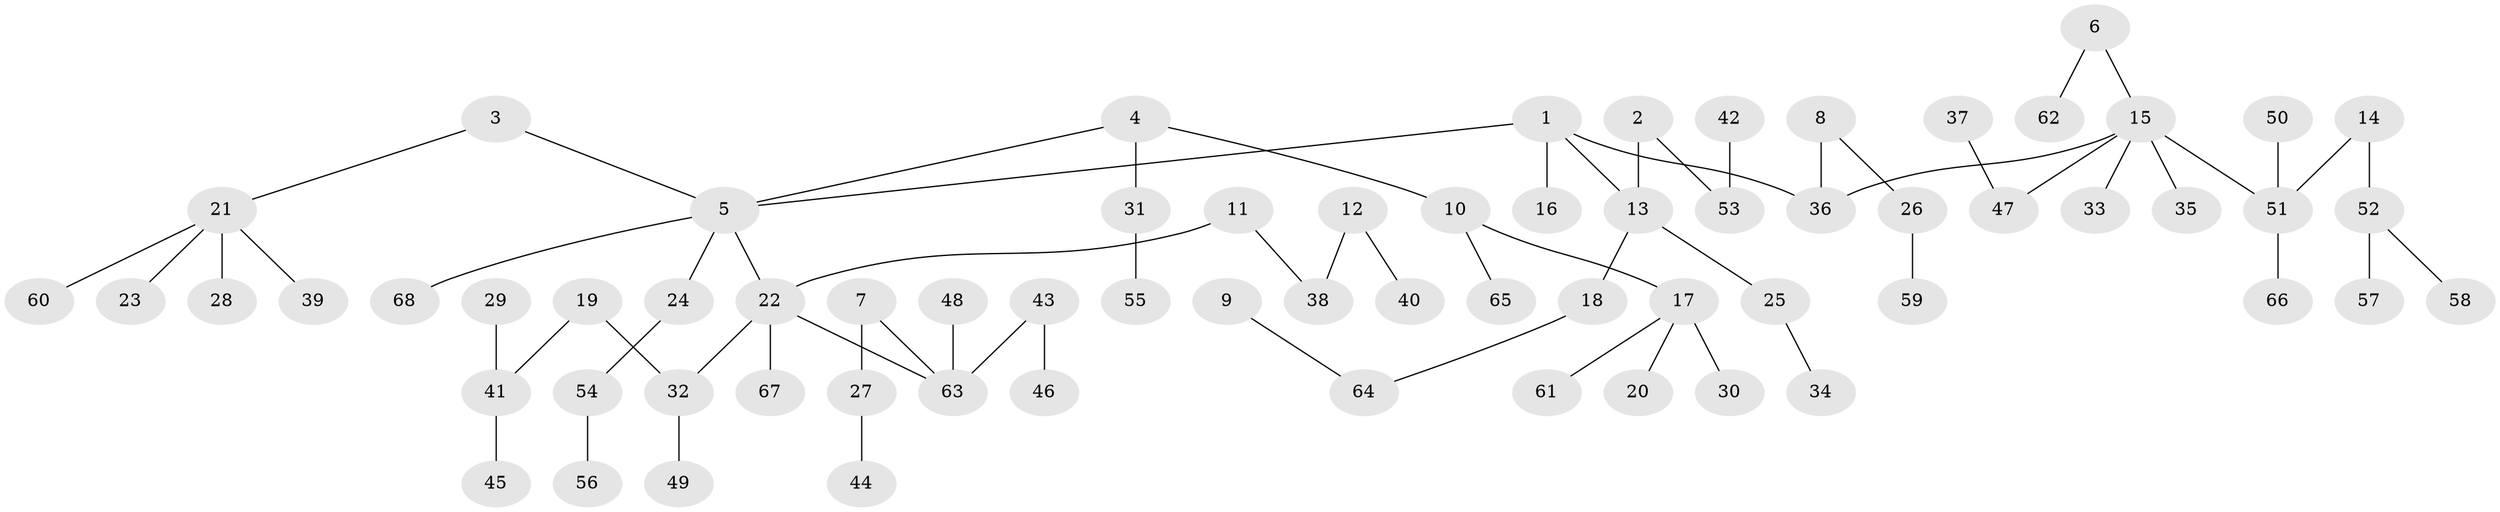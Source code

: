 // original degree distribution, {4: 0.05185185185185185, 5: 0.02962962962962963, 6: 0.02962962962962963, 2: 0.32592592592592595, 3: 0.11851851851851852, 1: 0.4444444444444444}
// Generated by graph-tools (version 1.1) at 2025/02/03/09/25 03:02:22]
// undirected, 68 vertices, 67 edges
graph export_dot {
graph [start="1"]
  node [color=gray90,style=filled];
  1;
  2;
  3;
  4;
  5;
  6;
  7;
  8;
  9;
  10;
  11;
  12;
  13;
  14;
  15;
  16;
  17;
  18;
  19;
  20;
  21;
  22;
  23;
  24;
  25;
  26;
  27;
  28;
  29;
  30;
  31;
  32;
  33;
  34;
  35;
  36;
  37;
  38;
  39;
  40;
  41;
  42;
  43;
  44;
  45;
  46;
  47;
  48;
  49;
  50;
  51;
  52;
  53;
  54;
  55;
  56;
  57;
  58;
  59;
  60;
  61;
  62;
  63;
  64;
  65;
  66;
  67;
  68;
  1 -- 5 [weight=1.0];
  1 -- 13 [weight=1.0];
  1 -- 16 [weight=1.0];
  1 -- 36 [weight=1.0];
  2 -- 13 [weight=1.0];
  2 -- 53 [weight=1.0];
  3 -- 5 [weight=1.0];
  3 -- 21 [weight=1.0];
  4 -- 5 [weight=1.0];
  4 -- 10 [weight=1.0];
  4 -- 31 [weight=1.0];
  5 -- 22 [weight=1.0];
  5 -- 24 [weight=1.0];
  5 -- 68 [weight=1.0];
  6 -- 15 [weight=1.0];
  6 -- 62 [weight=1.0];
  7 -- 27 [weight=1.0];
  7 -- 63 [weight=1.0];
  8 -- 26 [weight=1.0];
  8 -- 36 [weight=1.0];
  9 -- 64 [weight=1.0];
  10 -- 17 [weight=1.0];
  10 -- 65 [weight=1.0];
  11 -- 22 [weight=1.0];
  11 -- 38 [weight=1.0];
  12 -- 38 [weight=1.0];
  12 -- 40 [weight=1.0];
  13 -- 18 [weight=1.0];
  13 -- 25 [weight=1.0];
  14 -- 51 [weight=1.0];
  14 -- 52 [weight=1.0];
  15 -- 33 [weight=1.0];
  15 -- 35 [weight=1.0];
  15 -- 36 [weight=1.0];
  15 -- 47 [weight=1.0];
  15 -- 51 [weight=1.0];
  17 -- 20 [weight=1.0];
  17 -- 30 [weight=1.0];
  17 -- 61 [weight=1.0];
  18 -- 64 [weight=1.0];
  19 -- 32 [weight=1.0];
  19 -- 41 [weight=1.0];
  21 -- 23 [weight=1.0];
  21 -- 28 [weight=1.0];
  21 -- 39 [weight=1.0];
  21 -- 60 [weight=1.0];
  22 -- 32 [weight=1.0];
  22 -- 63 [weight=1.0];
  22 -- 67 [weight=1.0];
  24 -- 54 [weight=1.0];
  25 -- 34 [weight=1.0];
  26 -- 59 [weight=1.0];
  27 -- 44 [weight=1.0];
  29 -- 41 [weight=1.0];
  31 -- 55 [weight=1.0];
  32 -- 49 [weight=1.0];
  37 -- 47 [weight=1.0];
  41 -- 45 [weight=1.0];
  42 -- 53 [weight=1.0];
  43 -- 46 [weight=1.0];
  43 -- 63 [weight=1.0];
  48 -- 63 [weight=1.0];
  50 -- 51 [weight=1.0];
  51 -- 66 [weight=1.0];
  52 -- 57 [weight=1.0];
  52 -- 58 [weight=1.0];
  54 -- 56 [weight=1.0];
}
